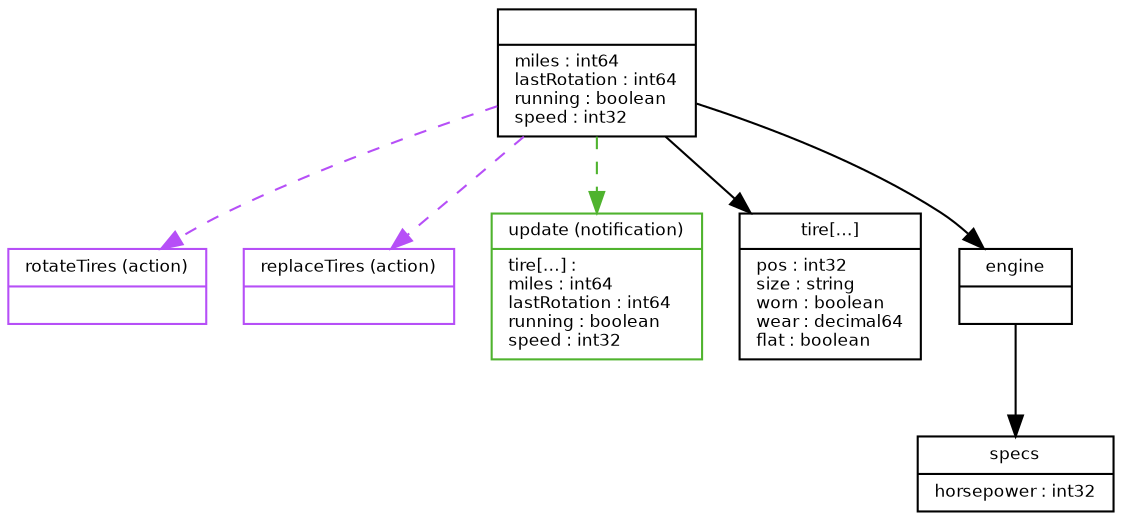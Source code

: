 digraph G {
        fontname = "Bitstream Vera Sans"
        fontsize = 8

        node [
                fontname = "Bitstream Vera Sans"
                fontsize = 8
                shape = "record"
        ]

        edge [
                fontname = "Bitstream Vera Sans"
                fontsize = 8
        ]


       car [
         label = "{|miles : int64\llastRotation : int64\lrunning : boolean\lspeed : int32\l}"
       ]



       car_rotateTires [
         label = "{rotateTires (action)|}"
         color = "#b64ff7"
       ]
       car -> car_rotateTires [
         style = "dashed"
         color = "#b64ff7"
       ]

       car_replaceTires [
         label = "{replaceTires (action)|}"
         color = "#b64ff7"
       ]
       car -> car_replaceTires [
         style = "dashed"
         color = "#b64ff7"
       ]



       car_update [
         label = "{update (notification)|tire[…] : \lmiles : int64\llastRotation : int64\lrunning : boolean\lspeed : int32\l}"
         color = "#4fb32e"
       ]
       car -> car_update [
         style = "dashed"
         color = "#4fb32e"
       ]



       car_tire [
         label = "{tire[…]|pos : int32\lsize : string\lworn : boolean\lwear : decimal64\lflat : boolean\l}"
       ]







       car_engine [
         label = "{engine|}"
       ]







       car_engine_specs [
         label = "{specs|horsepower : int32\l}"
       ]










  
    car -> car_tire
    
    
    
    
    car -> car_engine

  
    
    
    
    
    

  
    car_engine -> car_engine_specs

  
    


}
